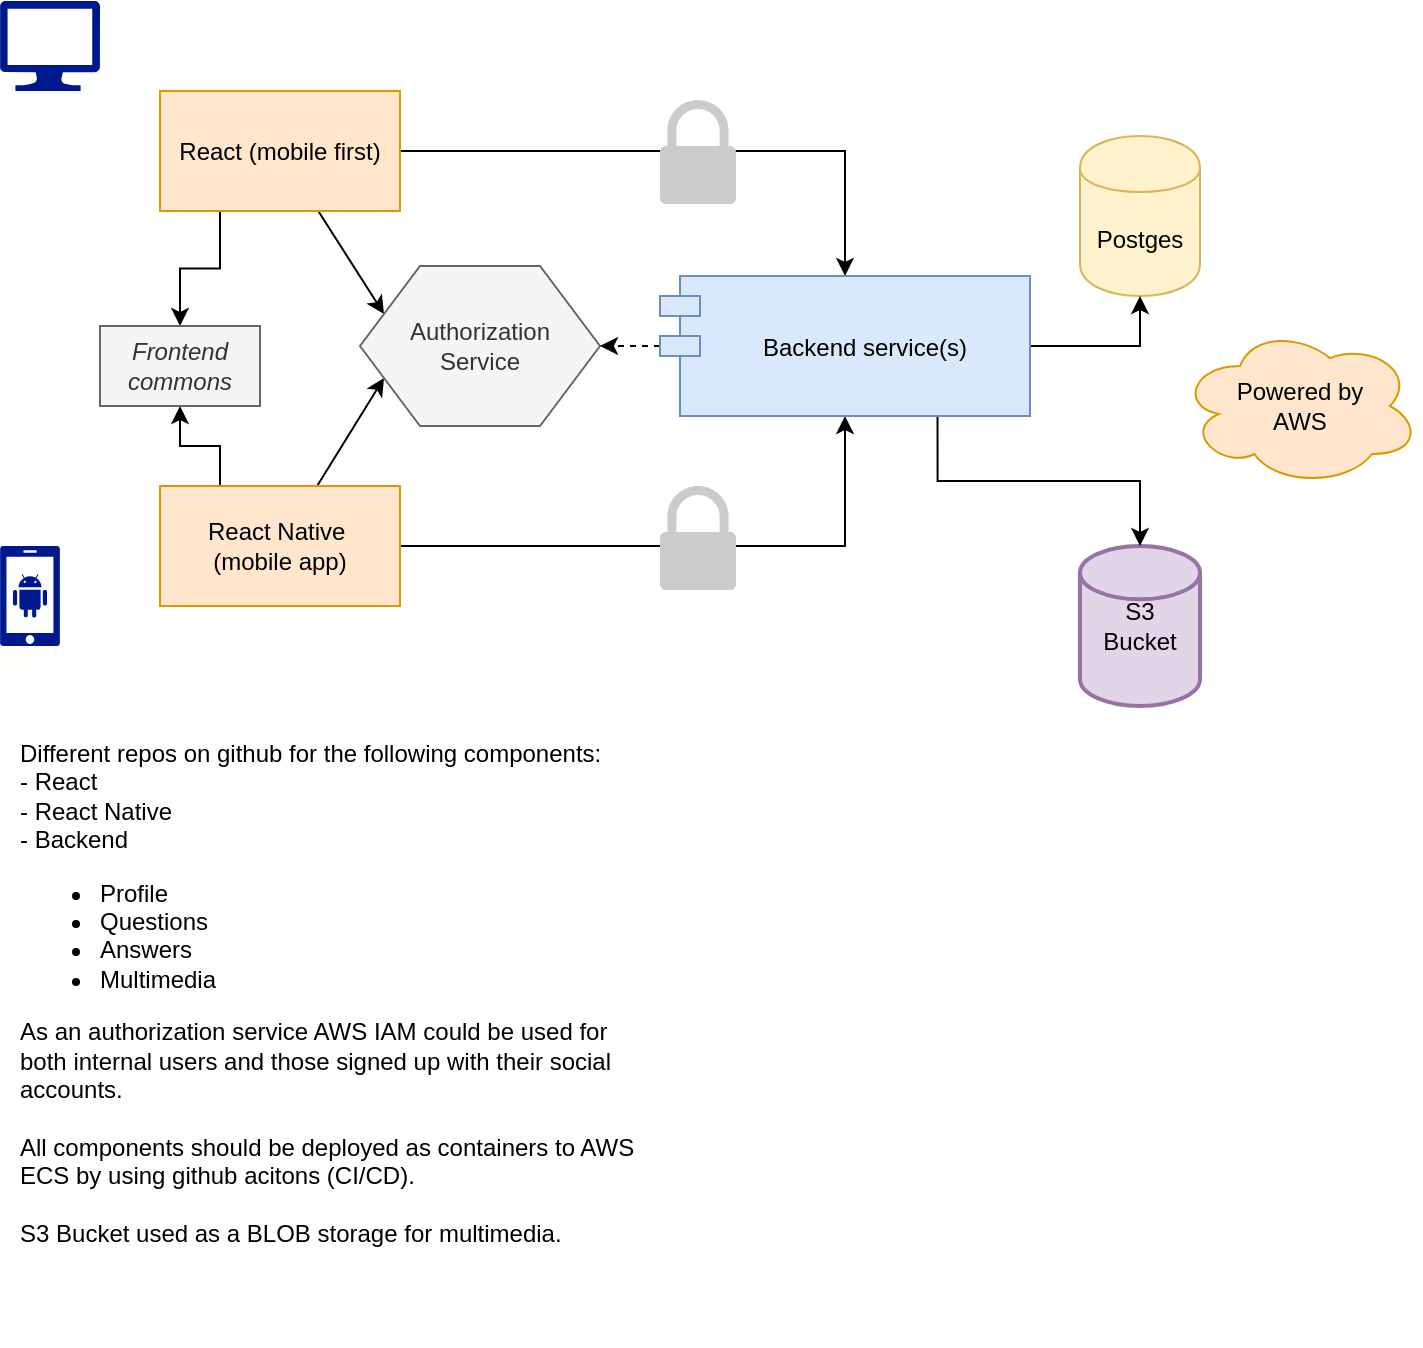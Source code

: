 <mxfile version="13.1.0" type="github">
  <diagram id="lRxo8wEPJjpSzPwTczj5" name="Page-1">
    <mxGraphModel dx="786" dy="546" grid="1" gridSize="10" guides="1" tooltips="1" connect="1" arrows="1" fold="1" page="1" pageScale="1" pageWidth="850" pageHeight="1100" math="0" shadow="0">
      <root>
        <mxCell id="0" />
        <mxCell id="1" parent="0" />
        <mxCell id="-98jCaG4ItgQ39MJKu89-2" value="" style="aspect=fixed;pointerEvents=1;shadow=0;dashed=0;html=1;strokeColor=none;labelPosition=center;verticalLabelPosition=bottom;verticalAlign=top;align=center;fillColor=#00188D;shape=mxgraph.azure.computer" parent="1" vertex="1">
          <mxGeometry x="20" y="77.5" width="50" height="45" as="geometry" />
        </mxCell>
        <mxCell id="-98jCaG4ItgQ39MJKu89-15" style="edgeStyle=orthogonalEdgeStyle;rounded=0;orthogonalLoop=1;jettySize=auto;html=1;" parent="1" source="-98jCaG4ItgQ39MJKu89-3" target="-98jCaG4ItgQ39MJKu89-10" edge="1">
          <mxGeometry relative="1" as="geometry" />
        </mxCell>
        <mxCell id="-98jCaG4ItgQ39MJKu89-16" style="rounded=0;orthogonalLoop=1;jettySize=auto;html=1;entryX=0;entryY=0.25;entryDx=0;entryDy=0;" parent="1" source="-98jCaG4ItgQ39MJKu89-3" target="-98jCaG4ItgQ39MJKu89-8" edge="1">
          <mxGeometry relative="1" as="geometry" />
        </mxCell>
        <mxCell id="XEzQ9w41t3HS5LHhzcKM-11" style="edgeStyle=orthogonalEdgeStyle;rounded=0;orthogonalLoop=1;jettySize=auto;html=1;entryX=0.5;entryY=0;entryDx=0;entryDy=0;exitX=0.25;exitY=1;exitDx=0;exitDy=0;" edge="1" parent="1" source="-98jCaG4ItgQ39MJKu89-3" target="XEzQ9w41t3HS5LHhzcKM-9">
          <mxGeometry relative="1" as="geometry" />
        </mxCell>
        <mxCell id="-98jCaG4ItgQ39MJKu89-3" value="React (mobile first)" style="rounded=0;whiteSpace=wrap;html=1;fillColor=#ffe6cc;strokeColor=#d79b00;" parent="1" vertex="1">
          <mxGeometry x="100" y="122.5" width="120" height="60" as="geometry" />
        </mxCell>
        <mxCell id="-98jCaG4ItgQ39MJKu89-17" style="rounded=0;orthogonalLoop=1;jettySize=auto;html=1;entryX=0;entryY=0.75;entryDx=0;entryDy=0;" parent="1" source="-98jCaG4ItgQ39MJKu89-4" target="-98jCaG4ItgQ39MJKu89-8" edge="1">
          <mxGeometry relative="1" as="geometry" />
        </mxCell>
        <mxCell id="XEzQ9w41t3HS5LHhzcKM-8" style="edgeStyle=orthogonalEdgeStyle;rounded=0;orthogonalLoop=1;jettySize=auto;html=1;entryX=0.5;entryY=1;entryDx=0;entryDy=0;" edge="1" parent="1" source="-98jCaG4ItgQ39MJKu89-4" target="-98jCaG4ItgQ39MJKu89-10">
          <mxGeometry relative="1" as="geometry" />
        </mxCell>
        <mxCell id="XEzQ9w41t3HS5LHhzcKM-10" style="edgeStyle=orthogonalEdgeStyle;rounded=0;orthogonalLoop=1;jettySize=auto;html=1;entryX=0.5;entryY=1;entryDx=0;entryDy=0;exitX=0.25;exitY=0;exitDx=0;exitDy=0;" edge="1" parent="1" source="-98jCaG4ItgQ39MJKu89-4" target="XEzQ9w41t3HS5LHhzcKM-9">
          <mxGeometry relative="1" as="geometry" />
        </mxCell>
        <mxCell id="-98jCaG4ItgQ39MJKu89-4" value="React Native&amp;nbsp;&lt;br&gt;(mobile app)" style="rounded=0;whiteSpace=wrap;html=1;fillColor=#ffe6cc;strokeColor=#d79b00;" parent="1" vertex="1">
          <mxGeometry x="100" y="320" width="120" height="60" as="geometry" />
        </mxCell>
        <mxCell id="-98jCaG4ItgQ39MJKu89-5" value="Postges" style="shape=cylinder;whiteSpace=wrap;html=1;boundedLbl=1;backgroundOutline=1;fillColor=#fff2cc;strokeColor=#d6b656;" parent="1" vertex="1">
          <mxGeometry x="560" y="145" width="60" height="80" as="geometry" />
        </mxCell>
        <mxCell id="-98jCaG4ItgQ39MJKu89-7" value="Powered by &lt;br&gt;AWS" style="ellipse;shape=cloud;whiteSpace=wrap;html=1;fillColor=#ffe6cc;strokeColor=#d79b00;" parent="1" vertex="1">
          <mxGeometry x="610" y="240" width="120" height="80" as="geometry" />
        </mxCell>
        <mxCell id="-98jCaG4ItgQ39MJKu89-8" value="Authorization &lt;br&gt;Service" style="shape=hexagon;perimeter=hexagonPerimeter2;whiteSpace=wrap;html=1;fillColor=#f5f5f5;strokeColor=#666666;fontColor=#333333;" parent="1" vertex="1">
          <mxGeometry x="200" y="210" width="120" height="80" as="geometry" />
        </mxCell>
        <mxCell id="-98jCaG4ItgQ39MJKu89-9" value="S3&lt;br&gt;Bucket" style="strokeWidth=2;html=1;shape=mxgraph.flowchart.database;whiteSpace=wrap;fillColor=#e1d5e7;strokeColor=#9673a6;" parent="1" vertex="1">
          <mxGeometry x="560" y="350" width="60" height="80" as="geometry" />
        </mxCell>
        <mxCell id="-98jCaG4ItgQ39MJKu89-18" style="edgeStyle=orthogonalEdgeStyle;rounded=0;orthogonalLoop=1;jettySize=auto;html=1;entryX=0.5;entryY=1;entryDx=0;entryDy=0;" parent="1" source="-98jCaG4ItgQ39MJKu89-10" target="-98jCaG4ItgQ39MJKu89-5" edge="1">
          <mxGeometry relative="1" as="geometry" />
        </mxCell>
        <mxCell id="-98jCaG4ItgQ39MJKu89-19" style="edgeStyle=orthogonalEdgeStyle;rounded=0;orthogonalLoop=1;jettySize=auto;html=1;exitX=0.75;exitY=1;exitDx=0;exitDy=0;" parent="1" source="-98jCaG4ItgQ39MJKu89-10" target="-98jCaG4ItgQ39MJKu89-9" edge="1">
          <mxGeometry relative="1" as="geometry" />
        </mxCell>
        <mxCell id="-98jCaG4ItgQ39MJKu89-22" value="" style="edgeStyle=none;rounded=0;orthogonalLoop=1;jettySize=auto;html=1;dashed=1;" parent="1" source="-98jCaG4ItgQ39MJKu89-10" target="-98jCaG4ItgQ39MJKu89-8" edge="1">
          <mxGeometry relative="1" as="geometry" />
        </mxCell>
        <mxCell id="-98jCaG4ItgQ39MJKu89-10" value="Backend service(s)" style="shape=module;align=left;spacingLeft=20;align=center;verticalAlign=middle;fillColor=#dae8fc;strokeColor=#6c8ebf;" parent="1" vertex="1">
          <mxGeometry x="350" y="215" width="185" height="70" as="geometry" />
        </mxCell>
        <mxCell id="-98jCaG4ItgQ39MJKu89-20" value="" style="pointerEvents=1;shadow=0;dashed=0;html=1;strokeColor=none;labelPosition=center;verticalLabelPosition=bottom;verticalAlign=top;outlineConnect=0;align=center;shape=mxgraph.office.security.lock_protected;fillColor=#CCCBCB;" parent="1" vertex="1">
          <mxGeometry x="350" y="127" width="38" height="52" as="geometry" />
        </mxCell>
        <mxCell id="-98jCaG4ItgQ39MJKu89-21" value="" style="pointerEvents=1;shadow=0;dashed=0;html=1;strokeColor=none;labelPosition=center;verticalLabelPosition=bottom;verticalAlign=top;outlineConnect=0;align=center;shape=mxgraph.office.security.lock_protected;fillColor=#CCCBCB;" parent="1" vertex="1">
          <mxGeometry x="350" y="320" width="38" height="52" as="geometry" />
        </mxCell>
        <mxCell id="XEzQ9w41t3HS5LHhzcKM-1" value="Different repos on github for the following components:&lt;br&gt;- React&lt;br&gt;- React Native&lt;br&gt;- Backend&lt;br&gt;&lt;ul&gt;&lt;li&gt;Profile&lt;/li&gt;&lt;li&gt;Questions&lt;/li&gt;&lt;li&gt;Answers&lt;/li&gt;&lt;li&gt;Multimedia&lt;/li&gt;&lt;/ul&gt;&lt;div&gt;As an authorization service AWS IAM could be used for both internal users and those signed up with their social accounts.&lt;br&gt;&lt;br&gt;&lt;/div&gt;&lt;div&gt;All components should be deployed as containers to AWS ECS by using github acitons (CI/CD).&lt;br&gt;&lt;br&gt;S3 Bucket used as a BLOB storage for multimedia.&lt;br&gt;&lt;br&gt;&lt;br&gt;&lt;/div&gt;" style="text;html=1;strokeColor=none;fillColor=none;align=left;verticalAlign=top;whiteSpace=wrap;rounded=0;horizontal=1;" vertex="1" parent="1">
          <mxGeometry x="28" y="440" width="322" height="310" as="geometry" />
        </mxCell>
        <mxCell id="XEzQ9w41t3HS5LHhzcKM-4" value="" style="shape=image;html=1;verticalAlign=top;verticalLabelPosition=bottom;labelBackgroundColor=#ffffff;imageAspect=0;aspect=fixed;image=https://cdn4.iconfinder.com/data/icons/business-finance-vol-13-1/512/18-128.png;fillColor=#67AB9F;align=left;" vertex="1" parent="1">
          <mxGeometry x="20" y="150" width="60" height="60" as="geometry" />
        </mxCell>
        <mxCell id="XEzQ9w41t3HS5LHhzcKM-5" value="" style="aspect=fixed;pointerEvents=1;shadow=0;dashed=0;html=1;strokeColor=none;labelPosition=center;verticalLabelPosition=bottom;verticalAlign=top;align=center;fillColor=#00188D;shape=mxgraph.mscae.enterprise.android_phone" vertex="1" parent="1">
          <mxGeometry x="20" y="350" width="30" height="50" as="geometry" />
        </mxCell>
        <mxCell id="XEzQ9w41t3HS5LHhzcKM-6" value="" style="shape=image;html=1;verticalAlign=top;verticalLabelPosition=bottom;labelBackgroundColor=#ffffff;imageAspect=0;aspect=fixed;image=https://cdn2.iconfinder.com/data/icons/pittogrammi/142/04-128.png;fillColor=#67AB9F;align=left;" vertex="1" parent="1">
          <mxGeometry x="40" y="300" width="60" height="60" as="geometry" />
        </mxCell>
        <mxCell id="XEzQ9w41t3HS5LHhzcKM-7" value="" style="shape=image;html=1;verticalAlign=top;verticalLabelPosition=bottom;labelBackgroundColor=#ffffff;imageAspect=0;aspect=fixed;image=https://cdn3.iconfinder.com/data/icons/picons-social/57/56-apple-128.png;fillColor=#67AB9F;align=left;" vertex="1" parent="1">
          <mxGeometry x="57" y="312" width="28" height="28" as="geometry" />
        </mxCell>
        <mxCell id="XEzQ9w41t3HS5LHhzcKM-9" value="Frontend commons" style="rounded=0;whiteSpace=wrap;html=1;fillColor=#f5f5f5;align=center;strokeColor=#666666;fontColor=#333333;fontStyle=2" vertex="1" parent="1">
          <mxGeometry x="70" y="240" width="80" height="40" as="geometry" />
        </mxCell>
      </root>
    </mxGraphModel>
  </diagram>
</mxfile>
